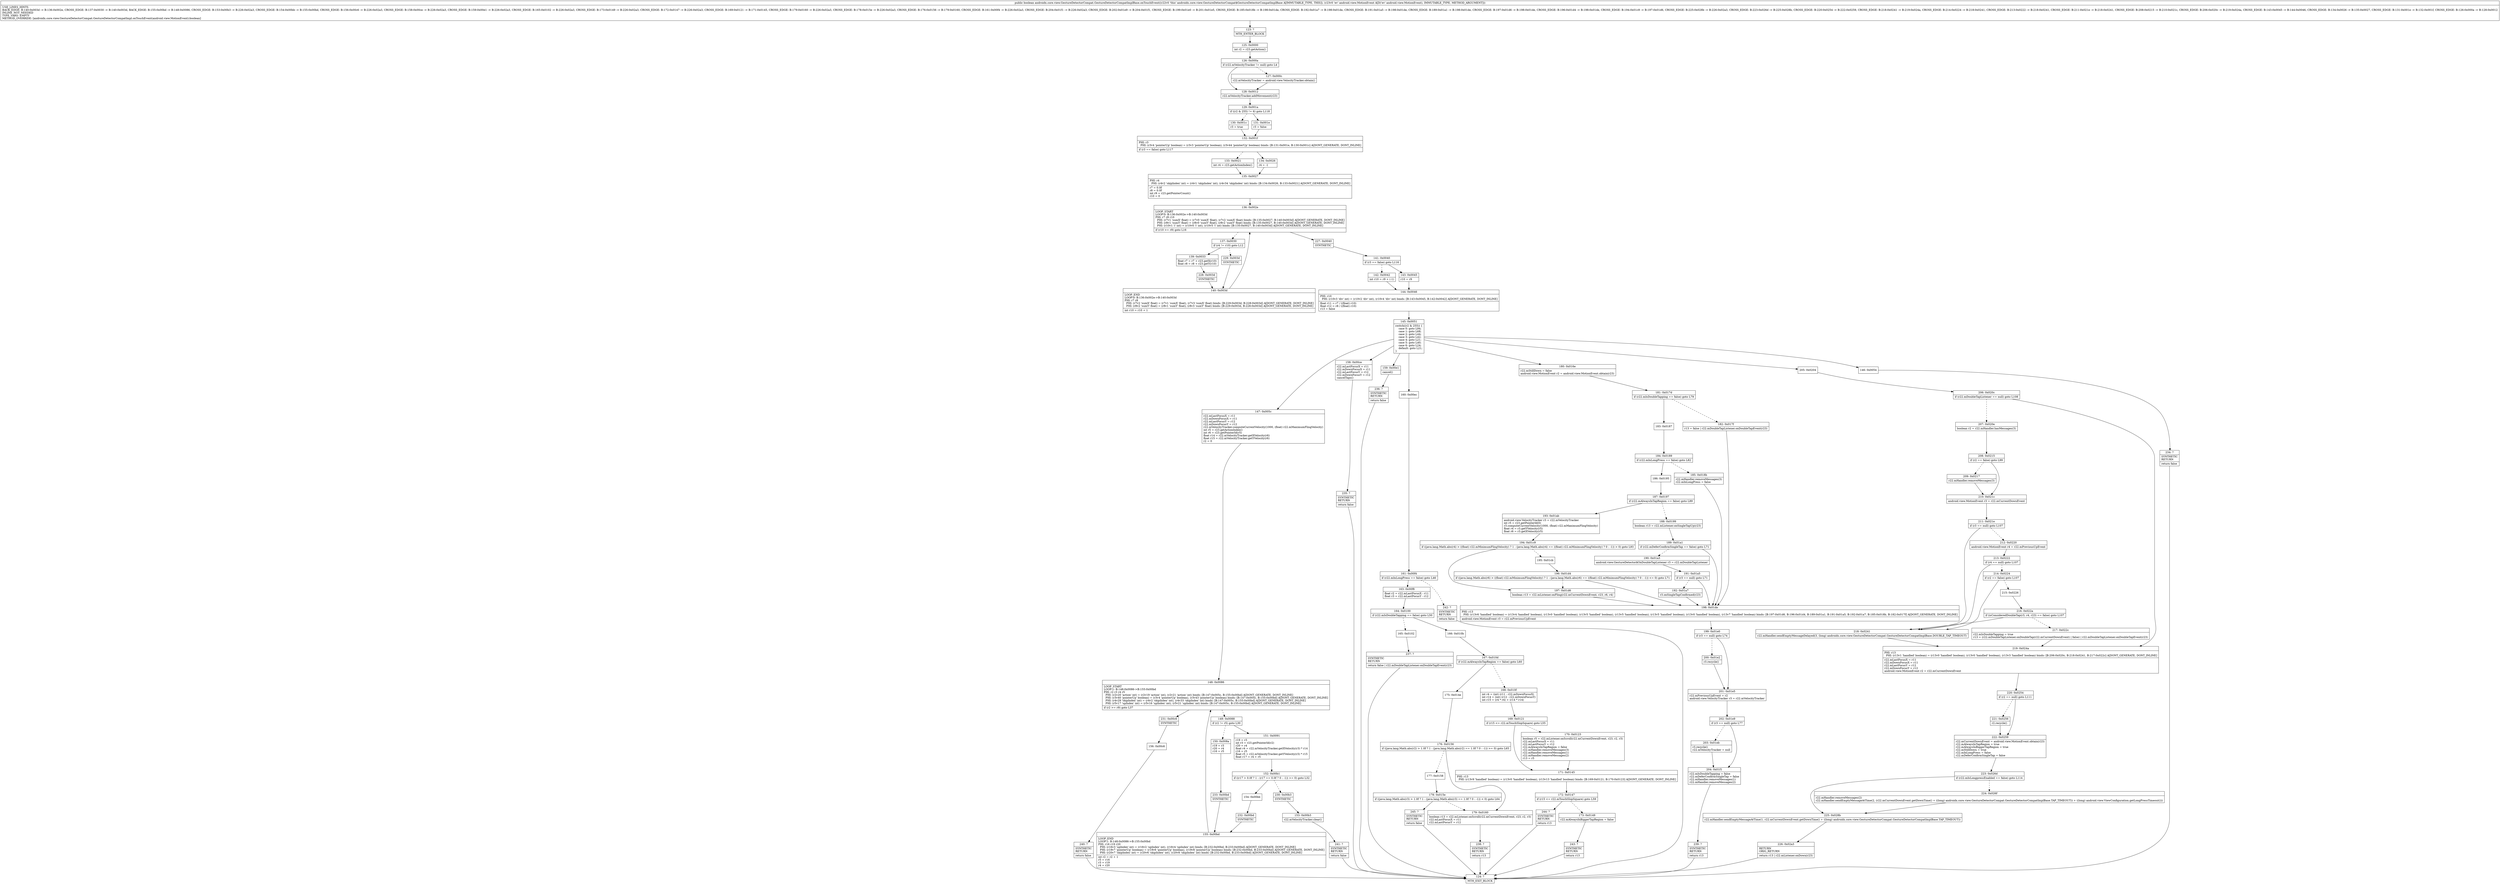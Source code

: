 digraph "CFG forandroidx.core.view.GestureDetectorCompat.GestureDetectorCompatImplBase.onTouchEvent(Landroid\/view\/MotionEvent;)Z" {
Node_123 [shape=record,label="{123\:\ ?|MTH_ENTER_BLOCK\l}"];
Node_125 [shape=record,label="{125\:\ 0x0000|int r2 = r23.getAction()\l}"];
Node_126 [shape=record,label="{126\:\ 0x000a|if (r22.mVelocityTracker != null) goto L4\l}"];
Node_127 [shape=record,label="{127\:\ 0x000c|r22.mVelocityTracker = android.view.VelocityTracker.obtain()\l}"];
Node_128 [shape=record,label="{128\:\ 0x0012|r22.mVelocityTracker.addMovement(r23)\l}"];
Node_129 [shape=record,label="{129\:\ 0x001a|if ((r2 & 255) != 6) goto L118\l}"];
Node_130 [shape=record,label="{130\:\ 0x001c|r3 = true\l}"];
Node_132 [shape=record,label="{132\:\ 0x001f|PHI: r3 \l  PHI: (r3v4 'pointerUp' boolean) = (r3v3 'pointerUp' boolean), (r3v44 'pointerUp' boolean) binds: [B:131:0x001e, B:130:0x001c] A[DONT_GENERATE, DONT_INLINE]\l|if (r3 == false) goto L117\l}"];
Node_133 [shape=record,label="{133\:\ 0x0021|int r4 = r23.getActionIndex()\l}"];
Node_135 [shape=record,label="{135\:\ 0x0027|PHI: r4 \l  PHI: (r4v2 'skipIndex' int) = (r4v1 'skipIndex' int), (r4v34 'skipIndex' int) binds: [B:134:0x0026, B:133:0x0021] A[DONT_GENERATE, DONT_INLINE]\l|r7 = 0.0f\lr8 = 0.0f\lint r9 = r23.getPointerCount()\lr10 = 0\l}"];
Node_136 [shape=record,label="{136\:\ 0x002e|LOOP_START\lLOOP:0: B:136:0x002e\-\>B:140:0x003d\lPHI: r7 r8 r10 \l  PHI: (r7v1 'sumX' float) = (r7v0 'sumX' float), (r7v2 'sumX' float) binds: [B:135:0x0027, B:140:0x003d] A[DONT_GENERATE, DONT_INLINE]\l  PHI: (r8v1 'sumY' float) = (r8v0 'sumY' float), (r8v2 'sumY' float) binds: [B:135:0x0027, B:140:0x003d] A[DONT_GENERATE, DONT_INLINE]\l  PHI: (r10v1 'i' int) = (r10v0 'i' int), (r10v5 'i' int) binds: [B:135:0x0027, B:140:0x003d] A[DONT_GENERATE, DONT_INLINE]\l|if (r10 \>= r9) goto L16\l}"];
Node_137 [shape=record,label="{137\:\ 0x0030|if (r4 != r10) goto L12\l}"];
Node_139 [shape=record,label="{139\:\ 0x0033|float r7 = r7 + r23.getX(r10)\lfloat r8 = r8 + r23.getY(r10)\l}"];
Node_228 [shape=record,label="{228\:\ 0x003d|SYNTHETIC\l}"];
Node_140 [shape=record,label="{140\:\ 0x003d|LOOP_END\lLOOP:0: B:136:0x002e\-\>B:140:0x003d\lPHI: r7 r8 \l  PHI: (r7v2 'sumX' float) = (r7v1 'sumX' float), (r7v3 'sumX' float) binds: [B:229:0x003d, B:228:0x003d] A[DONT_GENERATE, DONT_INLINE]\l  PHI: (r8v2 'sumY' float) = (r8v1 'sumY' float), (r8v3 'sumY' float) binds: [B:229:0x003d, B:228:0x003d] A[DONT_GENERATE, DONT_INLINE]\l|int r10 = r10 + 1\l}"];
Node_229 [shape=record,label="{229\:\ 0x003d|SYNTHETIC\l}"];
Node_227 [shape=record,label="{227\:\ 0x0040|SYNTHETIC\l}"];
Node_141 [shape=record,label="{141\:\ 0x0040|if (r3 == false) goto L116\l}"];
Node_142 [shape=record,label="{142\:\ 0x0042|int r10 = r9 + (\-1)\l}"];
Node_144 [shape=record,label="{144\:\ 0x0046|PHI: r10 \l  PHI: (r10v3 'div' int) = (r10v2 'div' int), (r10v4 'div' int) binds: [B:143:0x0045, B:142:0x0042] A[DONT_GENERATE, DONT_INLINE]\l|float r11 = r7 \/ ((float) r10)\lfloat r12 = r8 \/ ((float) r10)\lr13 = false\l}"];
Node_145 [shape=record,label="{145\:\ 0x0051|switch((r2 & 255)) \{\l    case 0: goto L94;\l    case 1: goto L68;\l    case 2: goto L44;\l    case 3: goto L42;\l    case 4: goto L21;\l    case 5: goto L40;\l    case 6: goto L24;\l    default: goto L21;\l\}\l}"];
Node_146 [shape=record,label="{146\:\ 0x0054}"];
Node_234 [shape=record,label="{234\:\ ?|SYNTHETIC\lRETURN\l|return false\l}"];
Node_124 [shape=record,label="{124\:\ ?|MTH_EXIT_BLOCK\l}"];
Node_147 [shape=record,label="{147\:\ 0x005c|r22.mLastFocusX = r11\lr22.mDownFocusX = r11\lr22.mLastFocusY = r12\lr22.mDownFocusY = r12\lr22.mVelocityTracker.computeCurrentVelocity(1000, (float) r22.mMaximumFlingVelocity)\lint r5 = r23.getActionIndex()\lint r6 = r23.getPointerId(r5)\lfloat r14 = r22.mVelocityTracker.getXVelocity(r6)\lfloat r15 = r22.mVelocityTracker.getYVelocity(r6)\lr2 = 0\l}"];
Node_148 [shape=record,label="{148\:\ 0x0086|LOOP_START\lLOOP:1: B:148:0x0086\-\>B:155:0x00bd\lPHI: r2 r3 r4 r5 \l  PHI: (r2v20 'action' int) = (r2v19 'action' int), (r2v21 'action' int) binds: [B:147:0x005c, B:155:0x00bd] A[DONT_GENERATE, DONT_INLINE]\l  PHI: (r3v40 'pointerUp' boolean) = (r3v4 'pointerUp' boolean), (r3v43 'pointerUp' boolean) binds: [B:147:0x005c, B:155:0x00bd] A[DONT_GENERATE, DONT_INLINE]\l  PHI: (r4v29 'skipIndex' int) = (r4v2 'skipIndex' int), (r4v33 'skipIndex' int) binds: [B:147:0x005c, B:155:0x00bd] A[DONT_GENERATE, DONT_INLINE]\l  PHI: (r5v17 'upIndex' int) = (r5v16 'upIndex' int), (r5v21 'upIndex' int) binds: [B:147:0x005c, B:155:0x00bd] A[DONT_GENERATE, DONT_INLINE]\l|if (r2 \>= r9) goto L37\l}"];
Node_149 [shape=record,label="{149\:\ 0x0088|if (r2 != r5) goto L30\l}"];
Node_150 [shape=record,label="{150\:\ 0x008a|r19 = r3\lr20 = r4\lr16 = r5\l}"];
Node_233 [shape=record,label="{233\:\ 0x00bd|SYNTHETIC\l}"];
Node_155 [shape=record,label="{155\:\ 0x00bd|LOOP_END\lLOOP:1: B:148:0x0086\-\>B:155:0x00bd\lPHI: r16 r19 r20 \l  PHI: (r16v3 'upIndex' int) = (r16v2 'upIndex' int), (r16v4 'upIndex' int) binds: [B:232:0x00bd, B:233:0x00bd] A[DONT_GENERATE, DONT_INLINE]\l  PHI: (r19v7 'pointerUp' boolean) = (r19v6 'pointerUp' boolean), (r19v8 'pointerUp' boolean) binds: [B:232:0x00bd, B:233:0x00bd] A[DONT_GENERATE, DONT_INLINE]\l  PHI: (r20v7 'skipIndex' int) = (r20v6 'skipIndex' int), (r20v8 'skipIndex' int) binds: [B:232:0x00bd, B:233:0x00bd] A[DONT_GENERATE, DONT_INLINE]\l|int r2 = r2 + 1\lr5 = r16\lr3 = r19\lr4 = r20\l}"];
Node_151 [shape=record,label="{151\:\ 0x0091|r19 = r3\lint r3 = r23.getPointerId(r2)\lr20 = r4\lfloat r4 = r22.mVelocityTracker.getXVelocity(r3) * r14\lr16 = r5\lfloat r5 = r22.mVelocityTracker.getYVelocity(r3) * r15\lfloat r17 = r4 + r5\l}"];
Node_152 [shape=record,label="{152\:\ 0x00b1|if ((r17 \> 0.0f ? 1 : (r17 == 0.0f ? 0 : \-1)) \>= 0) goto L32\l}"];
Node_154 [shape=record,label="{154\:\ 0x00bb}"];
Node_232 [shape=record,label="{232\:\ 0x00bd|SYNTHETIC\l}"];
Node_230 [shape=record,label="{230\:\ 0x00b3|SYNTHETIC\l}"];
Node_153 [shape=record,label="{153\:\ 0x00b3|r22.mVelocityTracker.clear()\l}"];
Node_241 [shape=record,label="{241\:\ ?|SYNTHETIC\lRETURN\l|return false\l}"];
Node_231 [shape=record,label="{231\:\ 0x00c6|SYNTHETIC\l}"];
Node_156 [shape=record,label="{156\:\ 0x00c6}"];
Node_240 [shape=record,label="{240\:\ ?|SYNTHETIC\lRETURN\l|return false\l}"];
Node_158 [shape=record,label="{158\:\ 0x00ce|r22.mLastFocusX = r11\lr22.mDownFocusX = r11\lr22.mLastFocusY = r12\lr22.mDownFocusY = r12\lcancelTaps()\l}"];
Node_235 [shape=record,label="{235\:\ ?|SYNTHETIC\lRETURN\l|return false\l}"];
Node_159 [shape=record,label="{159\:\ 0x00e1|cancel()\l}"];
Node_236 [shape=record,label="{236\:\ ?|SYNTHETIC\lRETURN\l|return false\l}"];
Node_160 [shape=record,label="{160\:\ 0x00ec}"];
Node_161 [shape=record,label="{161\:\ 0x00f4|if (r22.mInLongPress == false) goto L46\l}"];
Node_163 [shape=record,label="{163\:\ 0x00f8|float r2 = r22.mLastFocusX \- r11\lfloat r3 = r22.mLastFocusY \- r12\l}"];
Node_164 [shape=record,label="{164\:\ 0x0100|if (r22.mIsDoubleTapping == false) goto L50\l}"];
Node_165 [shape=record,label="{165\:\ 0x0102}"];
Node_237 [shape=record,label="{237\:\ ?|SYNTHETIC\lRETURN\l|return false \| r22.mDoubleTapListener.onDoubleTapEvent(r23)\l}"];
Node_166 [shape=record,label="{166\:\ 0x010b}"];
Node_167 [shape=record,label="{167\:\ 0x010d|if (r22.mAlwaysInTapRegion == false) goto L60\l}"];
Node_168 [shape=record,label="{168\:\ 0x010f|int r4 = (int) (r11 \- r22.mDownFocusX)\lint r14 = (int) (r12 \- r22.mDownFocusY)\lint r15 = (r4 * r4) + (r14 * r14)\l}"];
Node_169 [shape=record,label="{169\:\ 0x0121|if (r15 \<= r22.mTouchSlopSquare) goto L55\l}"];
Node_170 [shape=record,label="{170\:\ 0x0123|boolean r5 = r22.mListener.onScroll(r22.mCurrentDownEvent, r23, r2, r3)\lr22.mLastFocusX = r11\lr22.mLastFocusY = r12\lr22.mAlwaysInTapRegion = false\lr22.mHandler.removeMessages(3)\lr22.mHandler.removeMessages(1)\lr22.mHandler.removeMessages(2)\lr13 = r5\l}"];
Node_171 [shape=record,label="{171\:\ 0x0145|PHI: r13 \l  PHI: (r13v9 'handled' boolean) = (r13v0 'handled' boolean), (r13v13 'handled' boolean) binds: [B:169:0x0121, B:170:0x0123] A[DONT_GENERATE, DONT_INLINE]\l}"];
Node_172 [shape=record,label="{172\:\ 0x0147|if (r15 \<= r22.mTouchSlopSquare) goto L59\l}"];
Node_173 [shape=record,label="{173\:\ 0x0149|r22.mAlwaysInBiggerTapRegion = false\l}"];
Node_243 [shape=record,label="{243\:\ ?|SYNTHETIC\lRETURN\l|return r13\l}"];
Node_244 [shape=record,label="{244\:\ ?|SYNTHETIC\lRETURN\l|return r13\l}"];
Node_175 [shape=record,label="{175\:\ 0x014e}"];
Node_176 [shape=record,label="{176\:\ 0x0156|if ((java.lang.Math.abs(r2) \> 1.0f ? 1 : (java.lang.Math.abs(r2) == 1.0f ? 0 : \-1)) \>= 0) goto L65\l}"];
Node_177 [shape=record,label="{177\:\ 0x0158}"];
Node_178 [shape=record,label="{178\:\ 0x015e|if ((java.lang.Math.abs(r3) \> 1.0f ? 1 : (java.lang.Math.abs(r3) == 1.0f ? 0 : \-1)) \< 0) goto L64\l}"];
Node_245 [shape=record,label="{245\:\ ?|SYNTHETIC\lRETURN\l|return false\l}"];
Node_179 [shape=record,label="{179\:\ 0x0160|boolean r13 = r22.mListener.onScroll(r22.mCurrentDownEvent, r23, r2, r3)\lr22.mLastFocusX = r11\lr22.mLastFocusY = r12\l}"];
Node_238 [shape=record,label="{238\:\ ?|SYNTHETIC\lRETURN\l|return r13\l}"];
Node_242 [shape=record,label="{242\:\ ?|SYNTHETIC\lRETURN\l|return false\l}"];
Node_180 [shape=record,label="{180\:\ 0x016e|r22.mStillDown = false\landroid.view.MotionEvent r2 = android.view.MotionEvent.obtain(r23)\l}"];
Node_181 [shape=record,label="{181\:\ 0x017d|if (r22.mIsDoubleTapping == false) goto L79\l}"];
Node_182 [shape=record,label="{182\:\ 0x017f|r13 = false \| r22.mDoubleTapListener.onDoubleTapEvent(r23)\l}"];
Node_198 [shape=record,label="{198\:\ 0x01de|PHI: r13 \l  PHI: (r13v6 'handled' boolean) = (r13v4 'handled' boolean), (r13v0 'handled' boolean), (r13v5 'handled' boolean), (r13v5 'handled' boolean), (r13v5 'handled' boolean), (r13v0 'handled' boolean), (r13v7 'handled' boolean) binds: [B:197:0x01d6, B:196:0x01d4, B:189:0x01a1, B:191:0x01a5, B:192:0x01a7, B:185:0x018b, B:182:0x017f] A[DONT_GENERATE, DONT_INLINE]\l|android.view.MotionEvent r3 = r22.mPreviousUpEvent\l}"];
Node_199 [shape=record,label="{199\:\ 0x01e0|if (r3 == null) goto L74\l}"];
Node_200 [shape=record,label="{200\:\ 0x01e2|r3.recycle()\l}"];
Node_201 [shape=record,label="{201\:\ 0x01e5|r22.mPreviousUpEvent = r2\landroid.view.VelocityTracker r3 = r22.mVelocityTracker\l}"];
Node_202 [shape=record,label="{202\:\ 0x01e9|if (r3 == null) goto L77\l}"];
Node_203 [shape=record,label="{203\:\ 0x01eb|r3.recycle()\lr22.mVelocityTracker = null\l}"];
Node_204 [shape=record,label="{204\:\ 0x01f1|r22.mIsDoubleTapping = false\lr22.mDeferConfirmSingleTap = false\lr22.mHandler.removeMessages(1)\lr22.mHandler.removeMessages(2)\l}"];
Node_239 [shape=record,label="{239\:\ ?|SYNTHETIC\lRETURN\l|return r13\l}"];
Node_183 [shape=record,label="{183\:\ 0x0187}"];
Node_184 [shape=record,label="{184\:\ 0x0189|if (r22.mInLongPress == false) goto L82\l}"];
Node_185 [shape=record,label="{185\:\ 0x018b|r22.mHandler.removeMessages(3)\lr22.mInLongPress = false\l}"];
Node_186 [shape=record,label="{186\:\ 0x0195}"];
Node_187 [shape=record,label="{187\:\ 0x0197|if (r22.mAlwaysInTapRegion == false) goto L89\l}"];
Node_188 [shape=record,label="{188\:\ 0x0199|boolean r13 = r22.mListener.onSingleTapUp(r23)\l}"];
Node_189 [shape=record,label="{189\:\ 0x01a1|if (r22.mDeferConfirmSingleTap == false) goto L71\l}"];
Node_190 [shape=record,label="{190\:\ 0x01a3|android.view.GestureDetector$OnDoubleTapListener r3 = r22.mDoubleTapListener\l}"];
Node_191 [shape=record,label="{191\:\ 0x01a5|if (r3 == null) goto L71\l}"];
Node_192 [shape=record,label="{192\:\ 0x01a7|r3.onSingleTapConfirmed(r23)\l}"];
Node_193 [shape=record,label="{193\:\ 0x01ab|android.view.VelocityTracker r3 = r22.mVelocityTracker\lint r5 = r23.getPointerId(0)\lr3.computeCurrentVelocity(1000, (float) r22.mMaximumFlingVelocity)\lfloat r4 = r3.getYVelocity(r5)\lfloat r6 = r3.getXVelocity(r5)\l}"];
Node_194 [shape=record,label="{194\:\ 0x01c9|if ((java.lang.Math.abs(r4) \> ((float) r22.mMinimumFlingVelocity) ? 1 : (java.lang.Math.abs(r4) == ((float) r22.mMinimumFlingVelocity) ? 0 : \-1)) \> 0) goto L93\l}"];
Node_195 [shape=record,label="{195\:\ 0x01cb}"];
Node_196 [shape=record,label="{196\:\ 0x01d4|if ((java.lang.Math.abs(r6) \> ((float) r22.mMinimumFlingVelocity) ? 1 : (java.lang.Math.abs(r6) == ((float) r22.mMinimumFlingVelocity) ? 0 : \-1)) \<= 0) goto L71\l}"];
Node_197 [shape=record,label="{197\:\ 0x01d6|boolean r13 = r22.mListener.onFling(r22.mCurrentDownEvent, r23, r6, r4)\l}"];
Node_205 [shape=record,label="{205\:\ 0x0204}"];
Node_206 [shape=record,label="{206\:\ 0x020c|if (r22.mDoubleTapListener == null) goto L108\l}"];
Node_207 [shape=record,label="{207\:\ 0x020e|boolean r2 = r22.mHandler.hasMessages(3)\l}"];
Node_208 [shape=record,label="{208\:\ 0x0215|if (r2 == false) goto L99\l}"];
Node_209 [shape=record,label="{209\:\ 0x0217|r22.mHandler.removeMessages(3)\l}"];
Node_210 [shape=record,label="{210\:\ 0x021c|android.view.MotionEvent r3 = r22.mCurrentDownEvent\l}"];
Node_211 [shape=record,label="{211\:\ 0x021e|if (r3 == null) goto L107\l}"];
Node_212 [shape=record,label="{212\:\ 0x0220|android.view.MotionEvent r4 = r22.mPreviousUpEvent\l}"];
Node_213 [shape=record,label="{213\:\ 0x0222|if (r4 == null) goto L107\l}"];
Node_214 [shape=record,label="{214\:\ 0x0224|if (r2 == false) goto L107\l}"];
Node_215 [shape=record,label="{215\:\ 0x0226}"];
Node_216 [shape=record,label="{216\:\ 0x022a|if (isConsideredDoubleTap(r3, r4, r23) == false) goto L107\l}"];
Node_217 [shape=record,label="{217\:\ 0x022c|r22.mIsDoubleTapping = true\lr13 = (r22.mDoubleTapListener.onDoubleTap(r22.mCurrentDownEvent) \| false) \| r22.mDoubleTapListener.onDoubleTapEvent(r23)\l}"];
Node_218 [shape=record,label="{218\:\ 0x0241|r22.mHandler.sendEmptyMessageDelayed(3, (long) androidx.core.view.GestureDetectorCompat.GestureDetectorCompatImplBase.DOUBLE_TAP_TIMEOUT)\l}"];
Node_219 [shape=record,label="{219\:\ 0x024a|PHI: r13 \l  PHI: (r13v1 'handled' boolean) = (r13v0 'handled' boolean), (r13v0 'handled' boolean), (r13v3 'handled' boolean) binds: [B:206:0x020c, B:218:0x0241, B:217:0x022c] A[DONT_GENERATE, DONT_INLINE]\l|r22.mLastFocusX = r11\lr22.mDownFocusX = r11\lr22.mLastFocusY = r12\lr22.mDownFocusY = r12\landroid.view.MotionEvent r2 = r22.mCurrentDownEvent\l}"];
Node_220 [shape=record,label="{220\:\ 0x0254|if (r2 == null) goto L111\l}"];
Node_221 [shape=record,label="{221\:\ 0x0256|r2.recycle()\l}"];
Node_222 [shape=record,label="{222\:\ 0x0259|r22.mCurrentDownEvent = android.view.MotionEvent.obtain(r23)\lr22.mAlwaysInTapRegion = true\lr22.mAlwaysInBiggerTapRegion = true\lr22.mStillDown = true\lr22.mInLongPress = false\lr22.mDeferConfirmSingleTap = false\l}"];
Node_223 [shape=record,label="{223\:\ 0x026d|if (r22.mIsLongpressEnabled == false) goto L114\l}"];
Node_224 [shape=record,label="{224\:\ 0x026f|r22.mHandler.removeMessages(2)\lr22.mHandler.sendEmptyMessageAtTime(2, (r22.mCurrentDownEvent.getDownTime() + ((long) androidx.core.view.GestureDetectorCompat.GestureDetectorCompatImplBase.TAP_TIMEOUT)) + ((long) android.view.ViewConfiguration.getLongPressTimeout()))\l}"];
Node_225 [shape=record,label="{225\:\ 0x028b|r22.mHandler.sendEmptyMessageAtTime(1, r22.mCurrentDownEvent.getDownTime() + ((long) androidx.core.view.GestureDetectorCompat.GestureDetectorCompatImplBase.TAP_TIMEOUT))\l}"];
Node_226 [shape=record,label="{226\:\ 0x02a3|RETURN\lORIG_RETURN\l|return r13 \| r22.mListener.onDown(r23)\l}"];
Node_143 [shape=record,label="{143\:\ 0x0045|r10 = r9\l}"];
Node_134 [shape=record,label="{134\:\ 0x0026|r4 = \-1\l}"];
Node_131 [shape=record,label="{131\:\ 0x001e|r3 = false\l}"];
MethodNode[shape=record,label="{public boolean androidx.core.view.GestureDetectorCompat.GestureDetectorCompatImplBase.onTouchEvent((r22v0 'this' androidx.core.view.GestureDetectorCompat$GestureDetectorCompatImplBase A[IMMUTABLE_TYPE, THIS]), (r23v0 'ev' android.view.MotionEvent A[D('ev' android.view.MotionEvent), IMMUTABLE_TYPE, METHOD_ARGUMENT]))  | USE_LINES_HINTS\lBACK_EDGE: B:140:0x003d \-\> B:136:0x002e, CROSS_EDGE: B:137:0x0030 \-\> B:140:0x003d, BACK_EDGE: B:155:0x00bd \-\> B:148:0x0086, CROSS_EDGE: B:153:0x00b3 \-\> B:226:0x02a3, CROSS_EDGE: B:154:0x00bb \-\> B:155:0x00bd, CROSS_EDGE: B:156:0x00c6 \-\> B:226:0x02a3, CROSS_EDGE: B:158:0x00ce \-\> B:226:0x02a3, CROSS_EDGE: B:159:0x00e1 \-\> B:226:0x02a3, CROSS_EDGE: B:165:0x0102 \-\> B:226:0x02a3, CROSS_EDGE: B:173:0x0149 \-\> B:226:0x02a3, CROSS_EDGE: B:172:0x0147 \-\> B:226:0x02a3, CROSS_EDGE: B:169:0x0121 \-\> B:171:0x0145, CROSS_EDGE: B:179:0x0160 \-\> B:226:0x02a3, CROSS_EDGE: B:178:0x015e \-\> B:226:0x02a3, CROSS_EDGE: B:176:0x0156 \-\> B:179:0x0160, CROSS_EDGE: B:161:0x00f4 \-\> B:226:0x02a3, CROSS_EDGE: B:204:0x01f1 \-\> B:226:0x02a3, CROSS_EDGE: B:202:0x01e9 \-\> B:204:0x01f1, CROSS_EDGE: B:199:0x01e0 \-\> B:201:0x01e5, CROSS_EDGE: B:185:0x018b \-\> B:198:0x01de, CROSS_EDGE: B:192:0x01a7 \-\> B:198:0x01de, CROSS_EDGE: B:191:0x01a5 \-\> B:198:0x01de, CROSS_EDGE: B:189:0x01a1 \-\> B:198:0x01de, CROSS_EDGE: B:197:0x01d6 \-\> B:198:0x01de, CROSS_EDGE: B:196:0x01d4 \-\> B:198:0x01de, CROSS_EDGE: B:194:0x01c9 \-\> B:197:0x01d6, CROSS_EDGE: B:225:0x028b \-\> B:226:0x02a3, CROSS_EDGE: B:223:0x026d \-\> B:225:0x028b, CROSS_EDGE: B:220:0x0254 \-\> B:222:0x0259, CROSS_EDGE: B:218:0x0241 \-\> B:219:0x024a, CROSS_EDGE: B:214:0x0224 \-\> B:218:0x0241, CROSS_EDGE: B:213:0x0222 \-\> B:218:0x0241, CROSS_EDGE: B:211:0x021e \-\> B:218:0x0241, CROSS_EDGE: B:208:0x0215 \-\> B:210:0x021c, CROSS_EDGE: B:206:0x020c \-\> B:219:0x024a, CROSS_EDGE: B:143:0x0045 \-\> B:144:0x0046, CROSS_EDGE: B:134:0x0026 \-\> B:135:0x0027, CROSS_EDGE: B:131:0x001e \-\> B:132:0x001f, CROSS_EDGE: B:126:0x000a \-\> B:128:0x0012\lINLINE_NOT_NEEDED\lTYPE_VARS: EMPTY\lMETHOD_OVERRIDE: [androidx.core.view.GestureDetectorCompat.GestureDetectorCompatImpl.onTouchEvent(android.view.MotionEvent):boolean]\l}"];
MethodNode -> Node_123;Node_123 -> Node_125;
Node_125 -> Node_126;
Node_126 -> Node_127[style=dashed];
Node_126 -> Node_128;
Node_127 -> Node_128;
Node_128 -> Node_129;
Node_129 -> Node_130[style=dashed];
Node_129 -> Node_131;
Node_130 -> Node_132;
Node_132 -> Node_133[style=dashed];
Node_132 -> Node_134;
Node_133 -> Node_135;
Node_135 -> Node_136;
Node_136 -> Node_137[style=dashed];
Node_136 -> Node_227;
Node_137 -> Node_139;
Node_137 -> Node_229[style=dashed];
Node_139 -> Node_228;
Node_228 -> Node_140;
Node_140 -> Node_136;
Node_229 -> Node_140;
Node_227 -> Node_141;
Node_141 -> Node_142[style=dashed];
Node_141 -> Node_143;
Node_142 -> Node_144;
Node_144 -> Node_145;
Node_145 -> Node_146;
Node_145 -> Node_147;
Node_145 -> Node_158;
Node_145 -> Node_159;
Node_145 -> Node_160;
Node_145 -> Node_180;
Node_145 -> Node_205;
Node_146 -> Node_234;
Node_234 -> Node_124;
Node_147 -> Node_148;
Node_148 -> Node_149[style=dashed];
Node_148 -> Node_231;
Node_149 -> Node_150[style=dashed];
Node_149 -> Node_151;
Node_150 -> Node_233;
Node_233 -> Node_155;
Node_155 -> Node_148;
Node_151 -> Node_152;
Node_152 -> Node_154;
Node_152 -> Node_230[style=dashed];
Node_154 -> Node_232;
Node_232 -> Node_155;
Node_230 -> Node_153;
Node_153 -> Node_241;
Node_241 -> Node_124;
Node_231 -> Node_156;
Node_156 -> Node_240;
Node_240 -> Node_124;
Node_158 -> Node_235;
Node_235 -> Node_124;
Node_159 -> Node_236;
Node_236 -> Node_124;
Node_160 -> Node_161;
Node_161 -> Node_163;
Node_161 -> Node_242[style=dashed];
Node_163 -> Node_164;
Node_164 -> Node_165[style=dashed];
Node_164 -> Node_166;
Node_165 -> Node_237;
Node_237 -> Node_124;
Node_166 -> Node_167;
Node_167 -> Node_168[style=dashed];
Node_167 -> Node_175;
Node_168 -> Node_169;
Node_169 -> Node_170[style=dashed];
Node_169 -> Node_171;
Node_170 -> Node_171;
Node_171 -> Node_172;
Node_172 -> Node_173[style=dashed];
Node_172 -> Node_244;
Node_173 -> Node_243;
Node_243 -> Node_124;
Node_244 -> Node_124;
Node_175 -> Node_176;
Node_176 -> Node_177[style=dashed];
Node_176 -> Node_179;
Node_177 -> Node_178;
Node_178 -> Node_179[style=dashed];
Node_178 -> Node_245;
Node_245 -> Node_124;
Node_179 -> Node_238;
Node_238 -> Node_124;
Node_242 -> Node_124;
Node_180 -> Node_181;
Node_181 -> Node_182[style=dashed];
Node_181 -> Node_183;
Node_182 -> Node_198;
Node_198 -> Node_199;
Node_199 -> Node_200[style=dashed];
Node_199 -> Node_201;
Node_200 -> Node_201;
Node_201 -> Node_202;
Node_202 -> Node_203[style=dashed];
Node_202 -> Node_204;
Node_203 -> Node_204;
Node_204 -> Node_239;
Node_239 -> Node_124;
Node_183 -> Node_184;
Node_184 -> Node_185[style=dashed];
Node_184 -> Node_186;
Node_185 -> Node_198;
Node_186 -> Node_187;
Node_187 -> Node_188[style=dashed];
Node_187 -> Node_193;
Node_188 -> Node_189;
Node_189 -> Node_190[style=dashed];
Node_189 -> Node_198;
Node_190 -> Node_191;
Node_191 -> Node_192[style=dashed];
Node_191 -> Node_198;
Node_192 -> Node_198;
Node_193 -> Node_194;
Node_194 -> Node_195[style=dashed];
Node_194 -> Node_197;
Node_195 -> Node_196;
Node_196 -> Node_197[style=dashed];
Node_196 -> Node_198;
Node_197 -> Node_198;
Node_205 -> Node_206;
Node_206 -> Node_207[style=dashed];
Node_206 -> Node_219;
Node_207 -> Node_208;
Node_208 -> Node_209[style=dashed];
Node_208 -> Node_210;
Node_209 -> Node_210;
Node_210 -> Node_211;
Node_211 -> Node_212[style=dashed];
Node_211 -> Node_218;
Node_212 -> Node_213;
Node_213 -> Node_214[style=dashed];
Node_213 -> Node_218;
Node_214 -> Node_215[style=dashed];
Node_214 -> Node_218;
Node_215 -> Node_216;
Node_216 -> Node_217[style=dashed];
Node_216 -> Node_218;
Node_217 -> Node_219;
Node_218 -> Node_219;
Node_219 -> Node_220;
Node_220 -> Node_221[style=dashed];
Node_220 -> Node_222;
Node_221 -> Node_222;
Node_222 -> Node_223;
Node_223 -> Node_224[style=dashed];
Node_223 -> Node_225;
Node_224 -> Node_225;
Node_225 -> Node_226;
Node_226 -> Node_124;
Node_143 -> Node_144;
Node_134 -> Node_135;
Node_131 -> Node_132;
}

